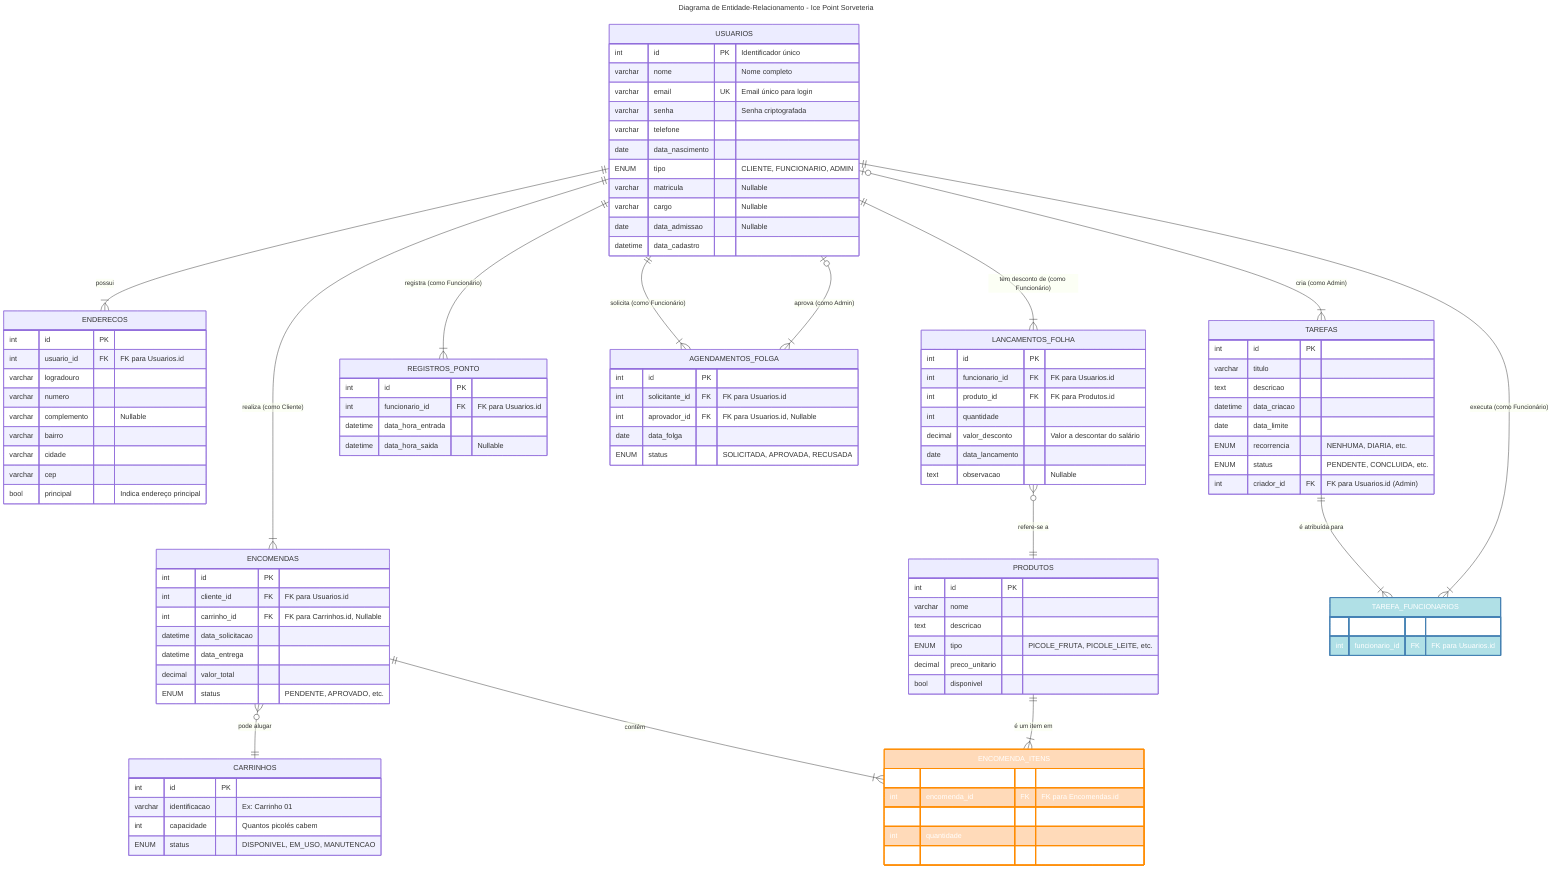 ---
title: Diagrama de Entidade-Relacionamento - Ice Point Sorveteria
---
erDiagram
	direction TB
	USUARIOS {
    int id PK "Identificador único"
    varchar nome "Nome completo"
    varchar email UK "Email único para login"
    varchar senha "Senha criptografada"
    varchar telefone
    date data_nascimento
    ENUM tipo "CLIENTE, FUNCIONARIO, ADMIN"
    varchar matricula "Nullable"
    varchar cargo "Nullable"
    date data_admissao "Nullable"
    datetime data_cadastro
}

ENDERECOS {
    int id PK
    int usuario_id FK "FK para Usuarios.id"
    varchar logradouro
    varchar numero
    varchar complemento "Nullable"
    varchar bairro
    varchar cidade
    varchar cep
    bool principal "Indica endereço principal"
}

PRODUTOS {
    int id PK
    varchar nome
    text descricao
    ENUM tipo "PICOLE_FRUTA, PICOLE_LEITE, etc."
    decimal preco_unitario
    bool disponivel
}

CARRINHOS {
    int id PK
    varchar identificacao "Ex: Carrinho 01"
    int capacidade "Quantos picolés cabem"
    ENUM status "DISPONIVEL, EM_USO, MANUTENCAO"
}

ENCOMENDAS {
    int id PK
    int cliente_id FK "FK para Usuarios.id"
    int carrinho_id FK "FK para Carrinhos.id, Nullable"
    datetime data_solicitacao
    datetime data_entrega
    decimal valor_total
    ENUM status "PENDENTE, APROVADO, etc."
}

ENCOMENDA_ITENS {
    int id PK
    int encomenda_id FK "FK para Encomendas.id"
    int produto_id FK "FK para Produtos.id"
    int quantidade
    decimal preco_unitario_congelado "Preço no momento da compra"
}

TAREFAS {
    int id PK
    varchar titulo
    text descricao
    datetime data_criacao
    date data_limite
    ENUM recorrencia "NENHUMA, DIARIA, etc."
    ENUM status "PENDENTE, CONCLUIDA, etc."
    int criador_id FK "FK para Usuarios.id (Admin)"
}

TAREFA_FUNCIONARIOS {
    int tarefa_id FK "FK para Tarefas.id"
    int funcionario_id FK "FK para Usuarios.id"
}

REGISTROS_PONTO {
    int id PK
    int funcionario_id FK "FK para Usuarios.id"
    datetime data_hora_entrada
    datetime data_hora_saida "Nullable"
}

AGENDAMENTOS_FOLGA {
    int id PK
    int solicitante_id FK "FK para Usuarios.id"
    int aprovador_id FK "FK para Usuarios.id, Nullable"
    date data_folga
    ENUM status "SOLICITADA, APROVADA, RECUSADA"
}

LANCAMENTOS_FOLHA {
    int id PK
    int funcionario_id FK "FK para Usuarios.id"
    int produto_id FK "FK para Produtos.id"
    int quantidade
    decimal valor_desconto "Valor a descontar do salário"
    date data_lancamento
    text observacao "Nullable"
}

%% Relacionamentos
USUARIOS ||--|{ ENDERECOS : "possui"
USUARIOS ||--|{ ENCOMENDAS : "realiza (como Cliente)"
USUARIOS ||--|{ REGISTROS_PONTO : "registra (como Funcionário)"
USUARIOS ||--|{ AGENDAMENTOS_FOLGA : "solicita (como Funcionário)"
USUARIOS |o--|{ AGENDAMENTOS_FOLGA : "aprova (como Admin)"
USUARIOS |o--|{ TAREFAS : "cria (como Admin)"
USUARIOS ||--|{ LANCAMENTOS_FOLHA : "tem desconto de (como Funcionário)"

ENCOMENDAS }o--|| CARRINHOS : "pode alugar"
ENCOMENDAS ||--|{ ENCOMENDA_ITENS : "contém"
PRODUTOS ||--|{ ENCOMENDA_ITENS : "é um item em"

TAREFAS ||--|{ TAREFA_FUNCIONARIOS : "é atribuída para"
USUARIOS ||--|{ TAREFA_FUNCIONARIOS : "executa (como Funcionário)"

LANCAMENTOS_FOLHA }o--|| PRODUTOS : "refere-se a"

%% Estilização para destacar tabelas de junção
style ENCOMENDA_ITENS color:#FFF,stroke:#FF8C00,stroke-width:2px,fill:#FFDAB9
style TAREFA_FUNCIONARIOS color:#FFF,stroke:#4682B4,stroke-width:2px,fill:#B0E0E6